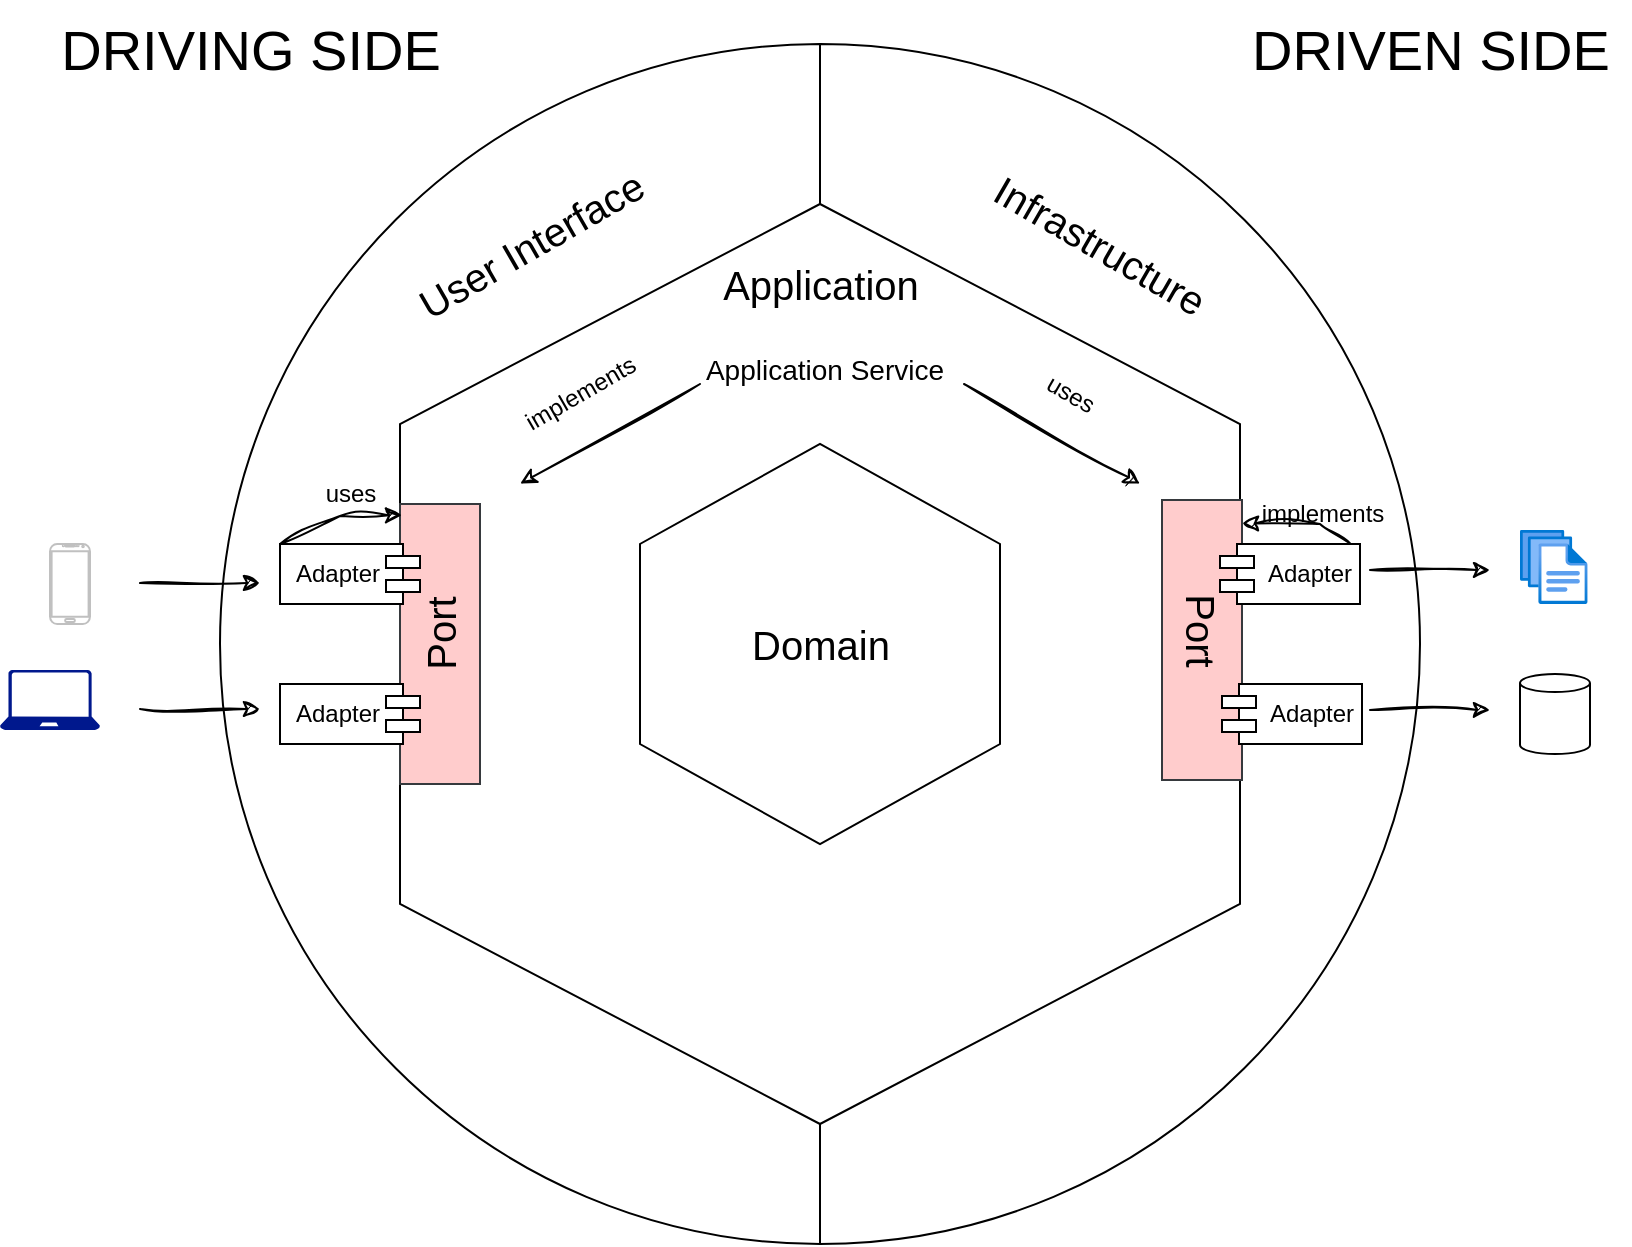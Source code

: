 <mxfile version="27.2.0">
  <diagram name="Page-1" id="Oe-gZjNoALUQdBJx6kQQ">
    <mxGraphModel dx="1426" dy="759" grid="1" gridSize="10" guides="1" tooltips="1" connect="1" arrows="1" fold="1" page="1" pageScale="1" pageWidth="850" pageHeight="1100" math="0" shadow="0">
      <root>
        <mxCell id="0" />
        <mxCell id="1" parent="0" />
        <mxCell id="qi3RKUOaajVcWp68-wjY-1" value="" style="verticalLabelPosition=bottom;verticalAlign=top;html=1;shape=mxgraph.basic.half_circle;direction=south;" parent="1" vertex="1">
          <mxGeometry x="110" y="40" width="300" height="600" as="geometry" />
        </mxCell>
        <mxCell id="qi3RKUOaajVcWp68-wjY-2" value="" style="verticalLabelPosition=bottom;verticalAlign=top;html=1;shape=mxgraph.basic.half_circle;direction=north;" parent="1" vertex="1">
          <mxGeometry x="410" y="40" width="300" height="600" as="geometry" />
        </mxCell>
        <mxCell id="qi3RKUOaajVcWp68-wjY-3" value="" style="shape=hexagon;perimeter=hexagonPerimeter2;whiteSpace=wrap;html=1;fixedSize=1;direction=south;size=110;" parent="1" vertex="1">
          <mxGeometry x="200" y="120" width="420" height="460" as="geometry" />
        </mxCell>
        <mxCell id="qi3RKUOaajVcWp68-wjY-4" value="" style="shape=hexagon;perimeter=hexagonPerimeter2;whiteSpace=wrap;html=1;fixedSize=1;direction=south;size=50;" parent="1" vertex="1">
          <mxGeometry x="320" y="240" width="180" height="200" as="geometry" />
        </mxCell>
        <mxCell id="qi3RKUOaajVcWp68-wjY-5" value="&lt;font style=&quot;font-size: 28px;&quot;&gt;DRIVING SIDE&lt;/font&gt;" style="text;html=1;align=center;verticalAlign=middle;resizable=0;points=[];autosize=1;strokeColor=none;fillColor=none;" parent="1" vertex="1">
          <mxGeometry x="20" y="18" width="210" height="50" as="geometry" />
        </mxCell>
        <mxCell id="qi3RKUOaajVcWp68-wjY-6" value="&lt;font style=&quot;font-size: 28px;&quot;&gt;DRIVEN SIDE&lt;/font&gt;" style="text;html=1;align=center;verticalAlign=middle;resizable=0;points=[];autosize=1;strokeColor=none;fillColor=none;" parent="1" vertex="1">
          <mxGeometry x="615" y="18" width="200" height="50" as="geometry" />
        </mxCell>
        <mxCell id="qi3RKUOaajVcWp68-wjY-7" value="&lt;font style=&quot;font-size: 20px;&quot;&gt;User Interface&lt;/font&gt;" style="text;html=1;align=center;verticalAlign=middle;resizable=0;points=[];autosize=1;strokeColor=none;fillColor=none;rotation=-30;" parent="1" vertex="1">
          <mxGeometry x="190" y="120" width="150" height="40" as="geometry" />
        </mxCell>
        <mxCell id="qi3RKUOaajVcWp68-wjY-8" value="&lt;font style=&quot;font-size: 20px;&quot;&gt;Infrastructure&lt;/font&gt;" style="text;html=1;align=center;verticalAlign=middle;resizable=0;points=[];autosize=1;strokeColor=none;fillColor=none;rotation=30;" parent="1" vertex="1">
          <mxGeometry x="480" y="120" width="140" height="40" as="geometry" />
        </mxCell>
        <mxCell id="qi3RKUOaajVcWp68-wjY-9" value="&lt;font style=&quot;font-size: 20px;&quot;&gt;Application&lt;/font&gt;" style="text;html=1;align=center;verticalAlign=middle;resizable=0;points=[];autosize=1;strokeColor=none;fillColor=none;rotation=0;" parent="1" vertex="1">
          <mxGeometry x="350" y="140" width="120" height="40" as="geometry" />
        </mxCell>
        <mxCell id="qi3RKUOaajVcWp68-wjY-10" value="&lt;font style=&quot;font-size: 20px;&quot;&gt;Domain&lt;/font&gt;" style="text;html=1;align=center;verticalAlign=middle;resizable=0;points=[];autosize=1;strokeColor=none;fillColor=none;rotation=0;" parent="1" vertex="1">
          <mxGeometry x="365" y="320" width="90" height="40" as="geometry" />
        </mxCell>
        <mxCell id="qi3RKUOaajVcWp68-wjY-15" value="" style="rounded=0;whiteSpace=wrap;html=1;fillColor=light-dark(#FFCCCC,#FF3333);strokeColor=#36393d;" parent="1" vertex="1">
          <mxGeometry x="200" y="270" width="40" height="140" as="geometry" />
        </mxCell>
        <mxCell id="qi3RKUOaajVcWp68-wjY-14" value="Adapter" style="shape=module;align=left;spacingLeft=-12;align=center;verticalAlign=top;whiteSpace=wrap;html=1;spacingTop=3;spacing=0;fillColor=light-dark(#FFFFFF,#333333);strokeColor=default;perimeterSpacing=0;jettyWidth=17;jettyHeight=6;direction=west;" parent="1" vertex="1">
          <mxGeometry x="140" y="290" width="70" height="30" as="geometry" />
        </mxCell>
        <mxCell id="qi3RKUOaajVcWp68-wjY-13" value="Adapter" style="shape=module;align=left;spacingLeft=-12;align=center;verticalAlign=top;whiteSpace=wrap;html=1;spacingTop=3;spacing=0;fillColor=light-dark(#FFFFFF,#333333);strokeColor=default;perimeterSpacing=0;jettyWidth=17;jettyHeight=6;direction=west;" parent="1" vertex="1">
          <mxGeometry x="140" y="360" width="70" height="30" as="geometry" />
        </mxCell>
        <mxCell id="qi3RKUOaajVcWp68-wjY-17" value="&lt;font style=&quot;font-size: 20px;&quot;&gt;Port&lt;/font&gt;" style="text;html=1;align=center;verticalAlign=middle;resizable=0;points=[];autosize=1;strokeColor=none;fillColor=none;rotation=270;" parent="1" vertex="1">
          <mxGeometry x="190" y="315" width="60" height="40" as="geometry" />
        </mxCell>
        <mxCell id="qi3RKUOaajVcWp68-wjY-18" value="" style="rounded=0;whiteSpace=wrap;html=1;fillColor=light-dark(#FFCCCC,#FF3333);strokeColor=#36393d;" parent="1" vertex="1">
          <mxGeometry x="581" y="268" width="40" height="140" as="geometry" />
        </mxCell>
        <mxCell id="qi3RKUOaajVcWp68-wjY-19" value="&lt;font style=&quot;font-size: 20px;&quot;&gt;Port&lt;/font&gt;" style="text;html=1;align=center;verticalAlign=middle;resizable=0;points=[];autosize=1;strokeColor=none;fillColor=none;rotation=90;" parent="1" vertex="1">
          <mxGeometry x="571" y="313" width="60" height="40" as="geometry" />
        </mxCell>
        <mxCell id="qi3RKUOaajVcWp68-wjY-11" value="Adapter" style="shape=module;align=left;spacingLeft=20;align=center;verticalAlign=top;whiteSpace=wrap;html=1;spacingTop=3;spacing=0;fillColor=light-dark(#FFFFFF,#333333);strokeColor=default;perimeterSpacing=0;jettyWidth=17;jettyHeight=6;" parent="1" vertex="1">
          <mxGeometry x="610" y="290" width="70" height="30" as="geometry" />
        </mxCell>
        <mxCell id="qi3RKUOaajVcWp68-wjY-12" value="Adapter" style="shape=module;align=left;spacingLeft=20;align=center;verticalAlign=top;whiteSpace=wrap;html=1;spacingTop=3;spacing=0;fillColor=light-dark(#FFFFFF,#333333);strokeColor=default;perimeterSpacing=0;jettyWidth=17;jettyHeight=6;" parent="1" vertex="1">
          <mxGeometry x="611" y="360" width="70" height="30" as="geometry" />
        </mxCell>
        <mxCell id="qi3RKUOaajVcWp68-wjY-20" value="&lt;font style=&quot;font-size: 14px;&quot;&gt;Application Service&lt;/font&gt;" style="text;html=1;align=center;verticalAlign=middle;resizable=0;points=[];autosize=1;strokeColor=none;fillColor=none;rotation=0;" parent="1" vertex="1">
          <mxGeometry x="342" y="188" width="140" height="30" as="geometry" />
        </mxCell>
        <mxCell id="qi3RKUOaajVcWp68-wjY-22" value="" style="endArrow=classic;html=1;rounded=0;sketch=1;curveFitting=1;jiggle=2;entryX=0.304;entryY=0.119;entryDx=0;entryDy=0;entryPerimeter=0;" parent="1" target="qi3RKUOaajVcWp68-wjY-3" edge="1">
          <mxGeometry width="50" height="50" relative="1" as="geometry">
            <mxPoint x="482" y="210" as="sourcePoint" />
            <mxPoint x="562" y="280" as="targetPoint" />
          </mxGeometry>
        </mxCell>
        <mxCell id="qi3RKUOaajVcWp68-wjY-23" value="" style="endArrow=classic;html=1;rounded=0;sketch=1;curveFitting=1;jiggle=2;entryX=0.304;entryY=0.857;entryDx=0;entryDy=0;entryPerimeter=0;" parent="1" target="qi3RKUOaajVcWp68-wjY-3" edge="1">
          <mxGeometry width="50" height="50" relative="1" as="geometry">
            <mxPoint x="350" y="210" as="sourcePoint" />
            <mxPoint x="270" y="280" as="targetPoint" />
          </mxGeometry>
        </mxCell>
        <mxCell id="qi3RKUOaajVcWp68-wjY-24" value="implements" style="text;html=1;align=center;verticalAlign=middle;resizable=0;points=[];autosize=1;strokeColor=none;fillColor=none;rotation=0;" parent="1" vertex="1">
          <mxGeometry x="621" y="260" width="80" height="30" as="geometry" />
        </mxCell>
        <mxCell id="qi3RKUOaajVcWp68-wjY-25" value="uses" style="text;html=1;align=center;verticalAlign=middle;resizable=0;points=[];autosize=1;strokeColor=none;fillColor=none;rotation=0;" parent="1" vertex="1">
          <mxGeometry x="150" y="250" width="50" height="30" as="geometry" />
        </mxCell>
        <mxCell id="qi3RKUOaajVcWp68-wjY-27" value="" style="endArrow=classic;html=1;rounded=0;sketch=1;curveFitting=1;jiggle=2;entryX=0.304;entryY=0.857;entryDx=0;entryDy=0;entryPerimeter=0;exitX=0.933;exitY=-0.002;exitDx=0;exitDy=0;exitPerimeter=0;" parent="1" source="qi3RKUOaajVcWp68-wjY-11" edge="1">
          <mxGeometry width="50" height="50" relative="1" as="geometry">
            <mxPoint x="651.06" y="279.52" as="sourcePoint" />
            <mxPoint x="621" y="279.68" as="targetPoint" />
            <Array as="points">
              <mxPoint x="660" y="280" />
            </Array>
          </mxGeometry>
        </mxCell>
        <mxCell id="qi3RKUOaajVcWp68-wjY-28" value="implements" style="text;html=1;align=center;verticalAlign=middle;resizable=0;points=[];autosize=1;strokeColor=none;fillColor=none;rotation=-30;" parent="1" vertex="1">
          <mxGeometry x="250" y="200" width="80" height="30" as="geometry" />
        </mxCell>
        <mxCell id="qi3RKUOaajVcWp68-wjY-29" value="uses" style="text;html=1;align=center;verticalAlign=middle;resizable=0;points=[];autosize=1;strokeColor=none;fillColor=none;rotation=30;" parent="1" vertex="1">
          <mxGeometry x="510" y="200" width="50" height="30" as="geometry" />
        </mxCell>
        <mxCell id="qi3RKUOaajVcWp68-wjY-30" value="" style="endArrow=classic;html=1;rounded=0;sketch=1;curveFitting=1;jiggle=2;entryX=0.025;entryY=0.04;entryDx=0;entryDy=0;entryPerimeter=0;" parent="1" target="qi3RKUOaajVcWp68-wjY-15" edge="1">
          <mxGeometry width="50" height="50" relative="1" as="geometry">
            <mxPoint x="140" y="290" as="sourcePoint" />
            <mxPoint x="200" y="260" as="targetPoint" />
            <Array as="points">
              <mxPoint x="170" y="276" />
            </Array>
          </mxGeometry>
        </mxCell>
        <mxCell id="qi3RKUOaajVcWp68-wjY-31" value="" style="verticalLabelPosition=bottom;verticalAlign=top;html=1;shadow=0;dashed=0;strokeWidth=1;shape=mxgraph.android.phone2;strokeColor=#c0c0c0;" parent="1" vertex="1">
          <mxGeometry x="25" y="290" width="20" height="40" as="geometry" />
        </mxCell>
        <mxCell id="qi3RKUOaajVcWp68-wjY-32" value="" style="sketch=0;aspect=fixed;pointerEvents=1;shadow=0;dashed=0;html=1;strokeColor=none;labelPosition=center;verticalLabelPosition=bottom;verticalAlign=top;align=center;fillColor=#00188D;shape=mxgraph.azure.laptop" parent="1" vertex="1">
          <mxGeometry y="353" width="50" height="30" as="geometry" />
        </mxCell>
        <mxCell id="qi3RKUOaajVcWp68-wjY-33" value="" style="shape=cylinder3;whiteSpace=wrap;html=1;boundedLbl=1;backgroundOutline=1;size=4.5;" parent="1" vertex="1">
          <mxGeometry x="760" y="355" width="35" height="40" as="geometry" />
        </mxCell>
        <mxCell id="qi3RKUOaajVcWp68-wjY-34" value="" style="image;aspect=fixed;html=1;points=[];align=center;fontSize=12;image=img/lib/azure2/general/Files.svg;" parent="1" vertex="1">
          <mxGeometry x="760" y="283" width="33.83" height="37" as="geometry" />
        </mxCell>
        <mxCell id="vN8yyV160887OnD7T2qb-1" value="" style="endArrow=classic;html=1;rounded=0;sketch=1;curveFitting=1;jiggle=2;" edge="1" parent="1">
          <mxGeometry width="50" height="50" relative="1" as="geometry">
            <mxPoint x="70" y="309.5" as="sourcePoint" />
            <mxPoint x="130" y="309.5" as="targetPoint" />
          </mxGeometry>
        </mxCell>
        <mxCell id="vN8yyV160887OnD7T2qb-2" value="" style="endArrow=classic;html=1;rounded=0;sketch=1;curveFitting=1;jiggle=2;" edge="1" parent="1">
          <mxGeometry width="50" height="50" relative="1" as="geometry">
            <mxPoint x="70" y="372.5" as="sourcePoint" />
            <mxPoint x="130" y="372.5" as="targetPoint" />
          </mxGeometry>
        </mxCell>
        <mxCell id="vN8yyV160887OnD7T2qb-3" value="" style="endArrow=classic;html=1;rounded=0;sketch=1;curveFitting=1;jiggle=2;" edge="1" parent="1">
          <mxGeometry width="50" height="50" relative="1" as="geometry">
            <mxPoint x="685" y="303" as="sourcePoint" />
            <mxPoint x="745" y="303" as="targetPoint" />
          </mxGeometry>
        </mxCell>
        <mxCell id="vN8yyV160887OnD7T2qb-4" value="" style="endArrow=classic;html=1;rounded=0;sketch=1;curveFitting=1;jiggle=2;" edge="1" parent="1">
          <mxGeometry width="50" height="50" relative="1" as="geometry">
            <mxPoint x="685" y="373" as="sourcePoint" />
            <mxPoint x="745" y="373" as="targetPoint" />
          </mxGeometry>
        </mxCell>
      </root>
    </mxGraphModel>
  </diagram>
</mxfile>
